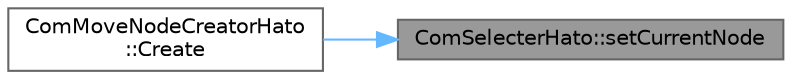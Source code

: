 digraph "ComSelecterHato::setCurrentNode"
{
 // LATEX_PDF_SIZE
  bgcolor="transparent";
  edge [fontname=Helvetica,fontsize=10,labelfontname=Helvetica,labelfontsize=10];
  node [fontname=Helvetica,fontsize=10,shape=box,height=0.2,width=0.4];
  rankdir="RL";
  Node1 [id="Node000001",label="ComSelecterHato::setCurrentNode",height=0.2,width=0.4,color="gray40", fillcolor="grey60", style="filled", fontcolor="black",tooltip="現在のノードを設定する"];
  Node1 -> Node2 [id="edge1_Node000001_Node000002",dir="back",color="steelblue1",style="solid",tooltip=" "];
  Node2 [id="Node000002",label="ComMoveNodeCreatorHato\l::Create",height=0.2,width=0.4,color="grey40", fillcolor="white", style="filled",URL="$class_com_move_node_creator_hato.html#afbbbd68e3defbeef200f8c4c10013297",tooltip="現在のノードから次のノード群を生成する"];
}
